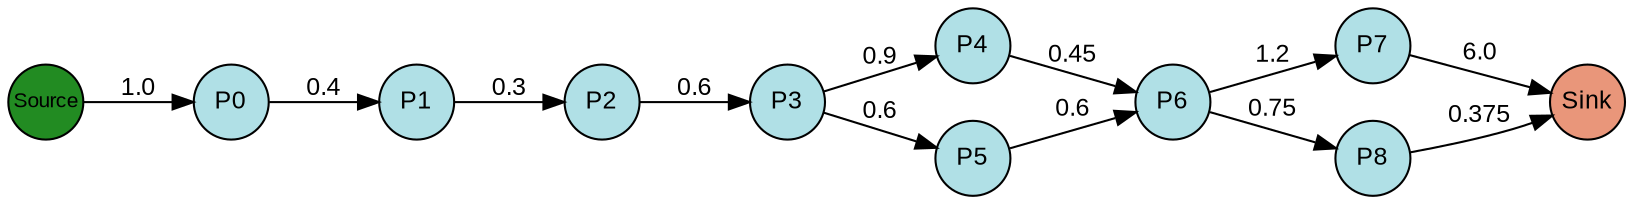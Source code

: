 digraph {
  splines=true;
node [margin=0 fontname=arial fontcolor=black fontsize=12 shape=circle width=0.5 fixedsize=true style=filled fillcolor=powderblue]
  1 [label="P0"]
  2 [label="P1"]
  3 [label="P2"]
  4 [label="P3"]
  5 [label="P4"]
  6 [label="P5"]
  7 [label="P6"]
  8 [label="P7"]
  9 [label="P8"]
  node [margin=0 fontname=arial fontcolor=black fontsize=10 shape=circle width=0.5 fixedsize=true style=filled fillcolor=forestgreen]
  10 [label="Source"]
  node [margin=0 fontname=arial fontcolor=black fontsize=12 shape=circle width=0.5 fixedsize=true style=filled fillcolor=darksalmon]
  11 [label="Sink"]
rankdir=LR
edge [margin=0 fontname=arial fontcolor=black fontsize=12]
   1 -> 2 [label="0.4"]
   2 -> 3 [label="0.3"]
   3 -> 4 [label="0.6"]
   4 -> 5 [label="0.9"]
   4 -> 6 [label="0.6"]
   5 -> 7 [label="0.45"]
   6 -> 7 [label="0.6"]
   7 -> 8 [label="1.2"]
   7 -> 9 [label="0.75"]
   10 -> 1 [label="1.0"]
   9 -> 11 [label="0.375"]
   8 -> 11 [label="6.0"]

  {rank=same 10}
	{rank=same  1 }
	{rank=same  2 }
	{rank=same  3 }
	{rank=same  4 }
	{rank=same  5, 6 }
	{rank=same  7 }
	{rank=same  8, 9 }
  {rank=same 11}
}
